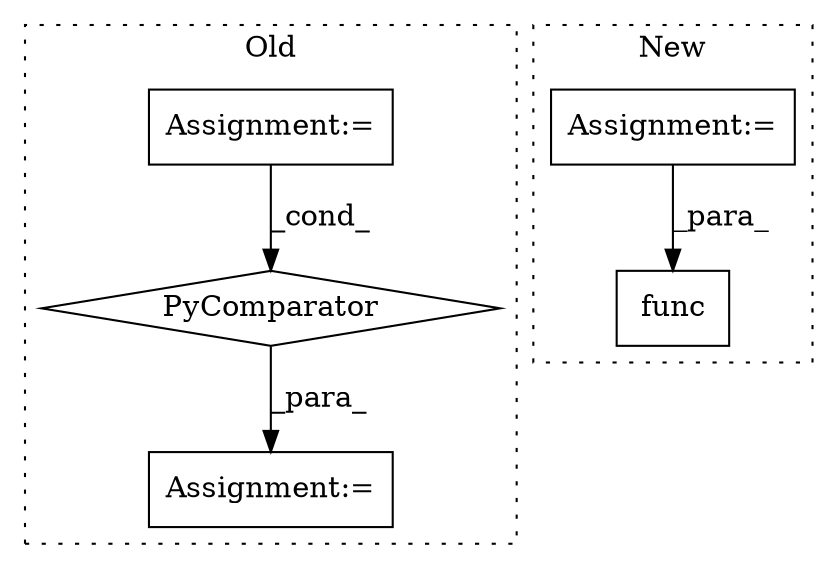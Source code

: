 digraph G {
subgraph cluster0 {
1 [label="PyComparator" a="113" s="2205" l="32" shape="diamond"];
3 [label="Assignment:=" a="7" s="2205" l="32" shape="box"];
4 [label="Assignment:=" a="7" s="2401" l="1" shape="box"];
label = "Old";
style="dotted";
}
subgraph cluster1 {
2 [label="func" a="32" s="2328,2353" l="5,1" shape="box"];
5 [label="Assignment:=" a="7" s="2220" l="1" shape="box"];
label = "New";
style="dotted";
}
1 -> 4 [label="_para_"];
3 -> 1 [label="_cond_"];
5 -> 2 [label="_para_"];
}